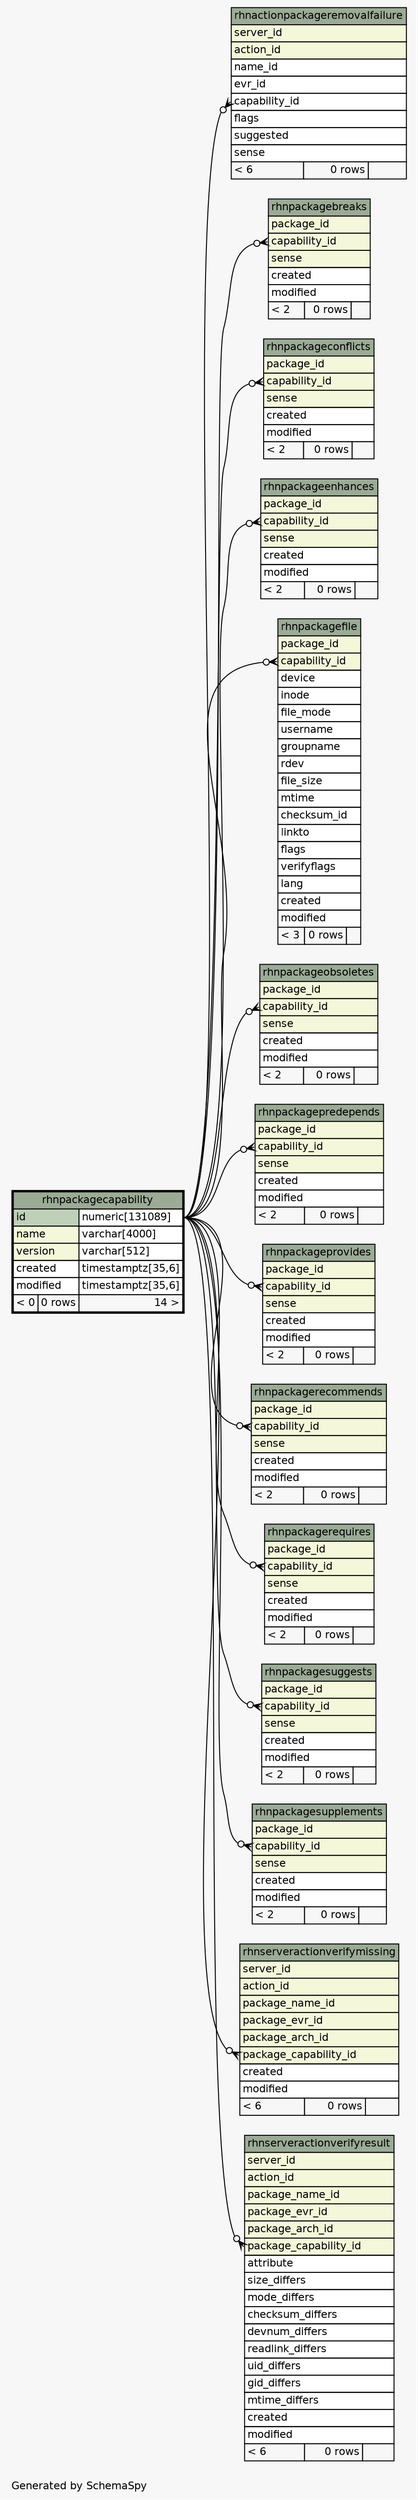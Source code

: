 // dot 2.26.0 on Linux 2.6.32-696.6.3.el6.x86_64
// SchemaSpy rev 590
digraph "oneDegreeRelationshipsDiagram" {
  graph [
    rankdir="RL"
    bgcolor="#f7f7f7"
    label="\nGenerated by SchemaSpy"
    labeljust="l"
    nodesep="0.18"
    ranksep="0.46"
    fontname="Helvetica"
    fontsize="11"
  ];
  node [
    fontname="Helvetica"
    fontsize="11"
    shape="plaintext"
  ];
  edge [
    arrowsize="0.8"
  ];
  "rhnactionpackageremovalfailure":"capability_id":w -> "rhnpackagecapability":"id.type":e [arrowhead=none dir=back arrowtail=crowodot];
  "rhnpackagebreaks":"capability_id":w -> "rhnpackagecapability":"id.type":e [arrowhead=none dir=back arrowtail=crowodot];
  "rhnpackageconflicts":"capability_id":w -> "rhnpackagecapability":"id.type":e [arrowhead=none dir=back arrowtail=crowodot];
  "rhnpackageenhances":"capability_id":w -> "rhnpackagecapability":"id.type":e [arrowhead=none dir=back arrowtail=crowodot];
  "rhnpackagefile":"capability_id":w -> "rhnpackagecapability":"id.type":e [arrowhead=none dir=back arrowtail=crowodot];
  "rhnpackageobsoletes":"capability_id":w -> "rhnpackagecapability":"id.type":e [arrowhead=none dir=back arrowtail=crowodot];
  "rhnpackagepredepends":"capability_id":w -> "rhnpackagecapability":"id.type":e [arrowhead=none dir=back arrowtail=crowodot];
  "rhnpackageprovides":"capability_id":w -> "rhnpackagecapability":"id.type":e [arrowhead=none dir=back arrowtail=crowodot];
  "rhnpackagerecommends":"capability_id":w -> "rhnpackagecapability":"id.type":e [arrowhead=none dir=back arrowtail=crowodot];
  "rhnpackagerequires":"capability_id":w -> "rhnpackagecapability":"id.type":e [arrowhead=none dir=back arrowtail=crowodot];
  "rhnpackagesuggests":"capability_id":w -> "rhnpackagecapability":"id.type":e [arrowhead=none dir=back arrowtail=crowodot];
  "rhnpackagesupplements":"capability_id":w -> "rhnpackagecapability":"id.type":e [arrowhead=none dir=back arrowtail=crowodot];
  "rhnserveractionverifymissing":"package_capability_id":w -> "rhnpackagecapability":"id.type":e [arrowhead=none dir=back arrowtail=crowodot];
  "rhnserveractionverifyresult":"package_capability_id":w -> "rhnpackagecapability":"id.type":e [arrowhead=none dir=back arrowtail=crowodot];
  "rhnactionpackageremovalfailure" [
    label=<
    <TABLE BORDER="0" CELLBORDER="1" CELLSPACING="0" BGCOLOR="#ffffff">
      <TR><TD COLSPAN="3" BGCOLOR="#9bab96" ALIGN="CENTER">rhnactionpackageremovalfailure</TD></TR>
      <TR><TD PORT="server_id" COLSPAN="3" BGCOLOR="#f4f7da" ALIGN="LEFT">server_id</TD></TR>
      <TR><TD PORT="action_id" COLSPAN="3" BGCOLOR="#f4f7da" ALIGN="LEFT">action_id</TD></TR>
      <TR><TD PORT="name_id" COLSPAN="3" ALIGN="LEFT">name_id</TD></TR>
      <TR><TD PORT="evr_id" COLSPAN="3" ALIGN="LEFT">evr_id</TD></TR>
      <TR><TD PORT="capability_id" COLSPAN="3" ALIGN="LEFT">capability_id</TD></TR>
      <TR><TD PORT="flags" COLSPAN="3" ALIGN="LEFT">flags</TD></TR>
      <TR><TD PORT="suggested" COLSPAN="3" ALIGN="LEFT">suggested</TD></TR>
      <TR><TD PORT="sense" COLSPAN="3" ALIGN="LEFT">sense</TD></TR>
      <TR><TD ALIGN="LEFT" BGCOLOR="#f7f7f7">&lt; 6</TD><TD ALIGN="RIGHT" BGCOLOR="#f7f7f7">0 rows</TD><TD ALIGN="RIGHT" BGCOLOR="#f7f7f7">  </TD></TR>
    </TABLE>>
    URL="rhnactionpackageremovalfailure.html"
    tooltip="rhnactionpackageremovalfailure"
  ];
  "rhnpackagebreaks" [
    label=<
    <TABLE BORDER="0" CELLBORDER="1" CELLSPACING="0" BGCOLOR="#ffffff">
      <TR><TD COLSPAN="3" BGCOLOR="#9bab96" ALIGN="CENTER">rhnpackagebreaks</TD></TR>
      <TR><TD PORT="package_id" COLSPAN="3" BGCOLOR="#f4f7da" ALIGN="LEFT">package_id</TD></TR>
      <TR><TD PORT="capability_id" COLSPAN="3" BGCOLOR="#f4f7da" ALIGN="LEFT">capability_id</TD></TR>
      <TR><TD PORT="sense" COLSPAN="3" BGCOLOR="#f4f7da" ALIGN="LEFT">sense</TD></TR>
      <TR><TD PORT="created" COLSPAN="3" ALIGN="LEFT">created</TD></TR>
      <TR><TD PORT="modified" COLSPAN="3" ALIGN="LEFT">modified</TD></TR>
      <TR><TD ALIGN="LEFT" BGCOLOR="#f7f7f7">&lt; 2</TD><TD ALIGN="RIGHT" BGCOLOR="#f7f7f7">0 rows</TD><TD ALIGN="RIGHT" BGCOLOR="#f7f7f7">  </TD></TR>
    </TABLE>>
    URL="rhnpackagebreaks.html"
    tooltip="rhnpackagebreaks"
  ];
  "rhnpackagecapability" [
    label=<
    <TABLE BORDER="2" CELLBORDER="1" CELLSPACING="0" BGCOLOR="#ffffff">
      <TR><TD COLSPAN="3" BGCOLOR="#9bab96" ALIGN="CENTER">rhnpackagecapability</TD></TR>
      <TR><TD PORT="id" COLSPAN="2" BGCOLOR="#bed1b8" ALIGN="LEFT">id</TD><TD PORT="id.type" ALIGN="LEFT">numeric[131089]</TD></TR>
      <TR><TD PORT="name" COLSPAN="2" BGCOLOR="#f4f7da" ALIGN="LEFT">name</TD><TD PORT="name.type" ALIGN="LEFT">varchar[4000]</TD></TR>
      <TR><TD PORT="version" COLSPAN="2" BGCOLOR="#f4f7da" ALIGN="LEFT">version</TD><TD PORT="version.type" ALIGN="LEFT">varchar[512]</TD></TR>
      <TR><TD PORT="created" COLSPAN="2" ALIGN="LEFT">created</TD><TD PORT="created.type" ALIGN="LEFT">timestamptz[35,6]</TD></TR>
      <TR><TD PORT="modified" COLSPAN="2" ALIGN="LEFT">modified</TD><TD PORT="modified.type" ALIGN="LEFT">timestamptz[35,6]</TD></TR>
      <TR><TD ALIGN="LEFT" BGCOLOR="#f7f7f7">&lt; 0</TD><TD ALIGN="RIGHT" BGCOLOR="#f7f7f7">0 rows</TD><TD ALIGN="RIGHT" BGCOLOR="#f7f7f7">14 &gt;</TD></TR>
    </TABLE>>
    URL="rhnpackagecapability.html"
    tooltip="rhnpackagecapability"
  ];
  "rhnpackageconflicts" [
    label=<
    <TABLE BORDER="0" CELLBORDER="1" CELLSPACING="0" BGCOLOR="#ffffff">
      <TR><TD COLSPAN="3" BGCOLOR="#9bab96" ALIGN="CENTER">rhnpackageconflicts</TD></TR>
      <TR><TD PORT="package_id" COLSPAN="3" BGCOLOR="#f4f7da" ALIGN="LEFT">package_id</TD></TR>
      <TR><TD PORT="capability_id" COLSPAN="3" BGCOLOR="#f4f7da" ALIGN="LEFT">capability_id</TD></TR>
      <TR><TD PORT="sense" COLSPAN="3" BGCOLOR="#f4f7da" ALIGN="LEFT">sense</TD></TR>
      <TR><TD PORT="created" COLSPAN="3" ALIGN="LEFT">created</TD></TR>
      <TR><TD PORT="modified" COLSPAN="3" ALIGN="LEFT">modified</TD></TR>
      <TR><TD ALIGN="LEFT" BGCOLOR="#f7f7f7">&lt; 2</TD><TD ALIGN="RIGHT" BGCOLOR="#f7f7f7">0 rows</TD><TD ALIGN="RIGHT" BGCOLOR="#f7f7f7">  </TD></TR>
    </TABLE>>
    URL="rhnpackageconflicts.html"
    tooltip="rhnpackageconflicts"
  ];
  "rhnpackageenhances" [
    label=<
    <TABLE BORDER="0" CELLBORDER="1" CELLSPACING="0" BGCOLOR="#ffffff">
      <TR><TD COLSPAN="3" BGCOLOR="#9bab96" ALIGN="CENTER">rhnpackageenhances</TD></TR>
      <TR><TD PORT="package_id" COLSPAN="3" BGCOLOR="#f4f7da" ALIGN="LEFT">package_id</TD></TR>
      <TR><TD PORT="capability_id" COLSPAN="3" BGCOLOR="#f4f7da" ALIGN="LEFT">capability_id</TD></TR>
      <TR><TD PORT="sense" COLSPAN="3" BGCOLOR="#f4f7da" ALIGN="LEFT">sense</TD></TR>
      <TR><TD PORT="created" COLSPAN="3" ALIGN="LEFT">created</TD></TR>
      <TR><TD PORT="modified" COLSPAN="3" ALIGN="LEFT">modified</TD></TR>
      <TR><TD ALIGN="LEFT" BGCOLOR="#f7f7f7">&lt; 2</TD><TD ALIGN="RIGHT" BGCOLOR="#f7f7f7">0 rows</TD><TD ALIGN="RIGHT" BGCOLOR="#f7f7f7">  </TD></TR>
    </TABLE>>
    URL="rhnpackageenhances.html"
    tooltip="rhnpackageenhances"
  ];
  "rhnpackagefile" [
    label=<
    <TABLE BORDER="0" CELLBORDER="1" CELLSPACING="0" BGCOLOR="#ffffff">
      <TR><TD COLSPAN="3" BGCOLOR="#9bab96" ALIGN="CENTER">rhnpackagefile</TD></TR>
      <TR><TD PORT="package_id" COLSPAN="3" BGCOLOR="#f4f7da" ALIGN="LEFT">package_id</TD></TR>
      <TR><TD PORT="capability_id" COLSPAN="3" BGCOLOR="#f4f7da" ALIGN="LEFT">capability_id</TD></TR>
      <TR><TD PORT="device" COLSPAN="3" ALIGN="LEFT">device</TD></TR>
      <TR><TD PORT="inode" COLSPAN="3" ALIGN="LEFT">inode</TD></TR>
      <TR><TD PORT="file_mode" COLSPAN="3" ALIGN="LEFT">file_mode</TD></TR>
      <TR><TD PORT="username" COLSPAN="3" ALIGN="LEFT">username</TD></TR>
      <TR><TD PORT="groupname" COLSPAN="3" ALIGN="LEFT">groupname</TD></TR>
      <TR><TD PORT="rdev" COLSPAN="3" ALIGN="LEFT">rdev</TD></TR>
      <TR><TD PORT="file_size" COLSPAN="3" ALIGN="LEFT">file_size</TD></TR>
      <TR><TD PORT="mtime" COLSPAN="3" ALIGN="LEFT">mtime</TD></TR>
      <TR><TD PORT="checksum_id" COLSPAN="3" ALIGN="LEFT">checksum_id</TD></TR>
      <TR><TD PORT="linkto" COLSPAN="3" ALIGN="LEFT">linkto</TD></TR>
      <TR><TD PORT="flags" COLSPAN="3" ALIGN="LEFT">flags</TD></TR>
      <TR><TD PORT="verifyflags" COLSPAN="3" ALIGN="LEFT">verifyflags</TD></TR>
      <TR><TD PORT="lang" COLSPAN="3" ALIGN="LEFT">lang</TD></TR>
      <TR><TD PORT="created" COLSPAN="3" ALIGN="LEFT">created</TD></TR>
      <TR><TD PORT="modified" COLSPAN="3" ALIGN="LEFT">modified</TD></TR>
      <TR><TD ALIGN="LEFT" BGCOLOR="#f7f7f7">&lt; 3</TD><TD ALIGN="RIGHT" BGCOLOR="#f7f7f7">0 rows</TD><TD ALIGN="RIGHT" BGCOLOR="#f7f7f7">  </TD></TR>
    </TABLE>>
    URL="rhnpackagefile.html"
    tooltip="rhnpackagefile"
  ];
  "rhnpackageobsoletes" [
    label=<
    <TABLE BORDER="0" CELLBORDER="1" CELLSPACING="0" BGCOLOR="#ffffff">
      <TR><TD COLSPAN="3" BGCOLOR="#9bab96" ALIGN="CENTER">rhnpackageobsoletes</TD></TR>
      <TR><TD PORT="package_id" COLSPAN="3" BGCOLOR="#f4f7da" ALIGN="LEFT">package_id</TD></TR>
      <TR><TD PORT="capability_id" COLSPAN="3" BGCOLOR="#f4f7da" ALIGN="LEFT">capability_id</TD></TR>
      <TR><TD PORT="sense" COLSPAN="3" BGCOLOR="#f4f7da" ALIGN="LEFT">sense</TD></TR>
      <TR><TD PORT="created" COLSPAN="3" ALIGN="LEFT">created</TD></TR>
      <TR><TD PORT="modified" COLSPAN="3" ALIGN="LEFT">modified</TD></TR>
      <TR><TD ALIGN="LEFT" BGCOLOR="#f7f7f7">&lt; 2</TD><TD ALIGN="RIGHT" BGCOLOR="#f7f7f7">0 rows</TD><TD ALIGN="RIGHT" BGCOLOR="#f7f7f7">  </TD></TR>
    </TABLE>>
    URL="rhnpackageobsoletes.html"
    tooltip="rhnpackageobsoletes"
  ];
  "rhnpackagepredepends" [
    label=<
    <TABLE BORDER="0" CELLBORDER="1" CELLSPACING="0" BGCOLOR="#ffffff">
      <TR><TD COLSPAN="3" BGCOLOR="#9bab96" ALIGN="CENTER">rhnpackagepredepends</TD></TR>
      <TR><TD PORT="package_id" COLSPAN="3" BGCOLOR="#f4f7da" ALIGN="LEFT">package_id</TD></TR>
      <TR><TD PORT="capability_id" COLSPAN="3" BGCOLOR="#f4f7da" ALIGN="LEFT">capability_id</TD></TR>
      <TR><TD PORT="sense" COLSPAN="3" BGCOLOR="#f4f7da" ALIGN="LEFT">sense</TD></TR>
      <TR><TD PORT="created" COLSPAN="3" ALIGN="LEFT">created</TD></TR>
      <TR><TD PORT="modified" COLSPAN="3" ALIGN="LEFT">modified</TD></TR>
      <TR><TD ALIGN="LEFT" BGCOLOR="#f7f7f7">&lt; 2</TD><TD ALIGN="RIGHT" BGCOLOR="#f7f7f7">0 rows</TD><TD ALIGN="RIGHT" BGCOLOR="#f7f7f7">  </TD></TR>
    </TABLE>>
    URL="rhnpackagepredepends.html"
    tooltip="rhnpackagepredepends"
  ];
  "rhnpackageprovides" [
    label=<
    <TABLE BORDER="0" CELLBORDER="1" CELLSPACING="0" BGCOLOR="#ffffff">
      <TR><TD COLSPAN="3" BGCOLOR="#9bab96" ALIGN="CENTER">rhnpackageprovides</TD></TR>
      <TR><TD PORT="package_id" COLSPAN="3" BGCOLOR="#f4f7da" ALIGN="LEFT">package_id</TD></TR>
      <TR><TD PORT="capability_id" COLSPAN="3" BGCOLOR="#f4f7da" ALIGN="LEFT">capability_id</TD></TR>
      <TR><TD PORT="sense" COLSPAN="3" BGCOLOR="#f4f7da" ALIGN="LEFT">sense</TD></TR>
      <TR><TD PORT="created" COLSPAN="3" ALIGN="LEFT">created</TD></TR>
      <TR><TD PORT="modified" COLSPAN="3" ALIGN="LEFT">modified</TD></TR>
      <TR><TD ALIGN="LEFT" BGCOLOR="#f7f7f7">&lt; 2</TD><TD ALIGN="RIGHT" BGCOLOR="#f7f7f7">0 rows</TD><TD ALIGN="RIGHT" BGCOLOR="#f7f7f7">  </TD></TR>
    </TABLE>>
    URL="rhnpackageprovides.html"
    tooltip="rhnpackageprovides"
  ];
  "rhnpackagerecommends" [
    label=<
    <TABLE BORDER="0" CELLBORDER="1" CELLSPACING="0" BGCOLOR="#ffffff">
      <TR><TD COLSPAN="3" BGCOLOR="#9bab96" ALIGN="CENTER">rhnpackagerecommends</TD></TR>
      <TR><TD PORT="package_id" COLSPAN="3" BGCOLOR="#f4f7da" ALIGN="LEFT">package_id</TD></TR>
      <TR><TD PORT="capability_id" COLSPAN="3" BGCOLOR="#f4f7da" ALIGN="LEFT">capability_id</TD></TR>
      <TR><TD PORT="sense" COLSPAN="3" BGCOLOR="#f4f7da" ALIGN="LEFT">sense</TD></TR>
      <TR><TD PORT="created" COLSPAN="3" ALIGN="LEFT">created</TD></TR>
      <TR><TD PORT="modified" COLSPAN="3" ALIGN="LEFT">modified</TD></TR>
      <TR><TD ALIGN="LEFT" BGCOLOR="#f7f7f7">&lt; 2</TD><TD ALIGN="RIGHT" BGCOLOR="#f7f7f7">0 rows</TD><TD ALIGN="RIGHT" BGCOLOR="#f7f7f7">  </TD></TR>
    </TABLE>>
    URL="rhnpackagerecommends.html"
    tooltip="rhnpackagerecommends"
  ];
  "rhnpackagerequires" [
    label=<
    <TABLE BORDER="0" CELLBORDER="1" CELLSPACING="0" BGCOLOR="#ffffff">
      <TR><TD COLSPAN="3" BGCOLOR="#9bab96" ALIGN="CENTER">rhnpackagerequires</TD></TR>
      <TR><TD PORT="package_id" COLSPAN="3" BGCOLOR="#f4f7da" ALIGN="LEFT">package_id</TD></TR>
      <TR><TD PORT="capability_id" COLSPAN="3" BGCOLOR="#f4f7da" ALIGN="LEFT">capability_id</TD></TR>
      <TR><TD PORT="sense" COLSPAN="3" BGCOLOR="#f4f7da" ALIGN="LEFT">sense</TD></TR>
      <TR><TD PORT="created" COLSPAN="3" ALIGN="LEFT">created</TD></TR>
      <TR><TD PORT="modified" COLSPAN="3" ALIGN="LEFT">modified</TD></TR>
      <TR><TD ALIGN="LEFT" BGCOLOR="#f7f7f7">&lt; 2</TD><TD ALIGN="RIGHT" BGCOLOR="#f7f7f7">0 rows</TD><TD ALIGN="RIGHT" BGCOLOR="#f7f7f7">  </TD></TR>
    </TABLE>>
    URL="rhnpackagerequires.html"
    tooltip="rhnpackagerequires"
  ];
  "rhnpackagesuggests" [
    label=<
    <TABLE BORDER="0" CELLBORDER="1" CELLSPACING="0" BGCOLOR="#ffffff">
      <TR><TD COLSPAN="3" BGCOLOR="#9bab96" ALIGN="CENTER">rhnpackagesuggests</TD></TR>
      <TR><TD PORT="package_id" COLSPAN="3" BGCOLOR="#f4f7da" ALIGN="LEFT">package_id</TD></TR>
      <TR><TD PORT="capability_id" COLSPAN="3" BGCOLOR="#f4f7da" ALIGN="LEFT">capability_id</TD></TR>
      <TR><TD PORT="sense" COLSPAN="3" BGCOLOR="#f4f7da" ALIGN="LEFT">sense</TD></TR>
      <TR><TD PORT="created" COLSPAN="3" ALIGN="LEFT">created</TD></TR>
      <TR><TD PORT="modified" COLSPAN="3" ALIGN="LEFT">modified</TD></TR>
      <TR><TD ALIGN="LEFT" BGCOLOR="#f7f7f7">&lt; 2</TD><TD ALIGN="RIGHT" BGCOLOR="#f7f7f7">0 rows</TD><TD ALIGN="RIGHT" BGCOLOR="#f7f7f7">  </TD></TR>
    </TABLE>>
    URL="rhnpackagesuggests.html"
    tooltip="rhnpackagesuggests"
  ];
  "rhnpackagesupplements" [
    label=<
    <TABLE BORDER="0" CELLBORDER="1" CELLSPACING="0" BGCOLOR="#ffffff">
      <TR><TD COLSPAN="3" BGCOLOR="#9bab96" ALIGN="CENTER">rhnpackagesupplements</TD></TR>
      <TR><TD PORT="package_id" COLSPAN="3" BGCOLOR="#f4f7da" ALIGN="LEFT">package_id</TD></TR>
      <TR><TD PORT="capability_id" COLSPAN="3" BGCOLOR="#f4f7da" ALIGN="LEFT">capability_id</TD></TR>
      <TR><TD PORT="sense" COLSPAN="3" BGCOLOR="#f4f7da" ALIGN="LEFT">sense</TD></TR>
      <TR><TD PORT="created" COLSPAN="3" ALIGN="LEFT">created</TD></TR>
      <TR><TD PORT="modified" COLSPAN="3" ALIGN="LEFT">modified</TD></TR>
      <TR><TD ALIGN="LEFT" BGCOLOR="#f7f7f7">&lt; 2</TD><TD ALIGN="RIGHT" BGCOLOR="#f7f7f7">0 rows</TD><TD ALIGN="RIGHT" BGCOLOR="#f7f7f7">  </TD></TR>
    </TABLE>>
    URL="rhnpackagesupplements.html"
    tooltip="rhnpackagesupplements"
  ];
  "rhnserveractionverifymissing" [
    label=<
    <TABLE BORDER="0" CELLBORDER="1" CELLSPACING="0" BGCOLOR="#ffffff">
      <TR><TD COLSPAN="3" BGCOLOR="#9bab96" ALIGN="CENTER">rhnserveractionverifymissing</TD></TR>
      <TR><TD PORT="server_id" COLSPAN="3" BGCOLOR="#f4f7da" ALIGN="LEFT">server_id</TD></TR>
      <TR><TD PORT="action_id" COLSPAN="3" BGCOLOR="#f4f7da" ALIGN="LEFT">action_id</TD></TR>
      <TR><TD PORT="package_name_id" COLSPAN="3" BGCOLOR="#f4f7da" ALIGN="LEFT">package_name_id</TD></TR>
      <TR><TD PORT="package_evr_id" COLSPAN="3" BGCOLOR="#f4f7da" ALIGN="LEFT">package_evr_id</TD></TR>
      <TR><TD PORT="package_arch_id" COLSPAN="3" BGCOLOR="#f4f7da" ALIGN="LEFT">package_arch_id</TD></TR>
      <TR><TD PORT="package_capability_id" COLSPAN="3" BGCOLOR="#f4f7da" ALIGN="LEFT">package_capability_id</TD></TR>
      <TR><TD PORT="created" COLSPAN="3" ALIGN="LEFT">created</TD></TR>
      <TR><TD PORT="modified" COLSPAN="3" ALIGN="LEFT">modified</TD></TR>
      <TR><TD ALIGN="LEFT" BGCOLOR="#f7f7f7">&lt; 6</TD><TD ALIGN="RIGHT" BGCOLOR="#f7f7f7">0 rows</TD><TD ALIGN="RIGHT" BGCOLOR="#f7f7f7">  </TD></TR>
    </TABLE>>
    URL="rhnserveractionverifymissing.html"
    tooltip="rhnserveractionverifymissing"
  ];
  "rhnserveractionverifyresult" [
    label=<
    <TABLE BORDER="0" CELLBORDER="1" CELLSPACING="0" BGCOLOR="#ffffff">
      <TR><TD COLSPAN="3" BGCOLOR="#9bab96" ALIGN="CENTER">rhnserveractionverifyresult</TD></TR>
      <TR><TD PORT="server_id" COLSPAN="3" BGCOLOR="#f4f7da" ALIGN="LEFT">server_id</TD></TR>
      <TR><TD PORT="action_id" COLSPAN="3" BGCOLOR="#f4f7da" ALIGN="LEFT">action_id</TD></TR>
      <TR><TD PORT="package_name_id" COLSPAN="3" BGCOLOR="#f4f7da" ALIGN="LEFT">package_name_id</TD></TR>
      <TR><TD PORT="package_evr_id" COLSPAN="3" BGCOLOR="#f4f7da" ALIGN="LEFT">package_evr_id</TD></TR>
      <TR><TD PORT="package_arch_id" COLSPAN="3" BGCOLOR="#f4f7da" ALIGN="LEFT">package_arch_id</TD></TR>
      <TR><TD PORT="package_capability_id" COLSPAN="3" BGCOLOR="#f4f7da" ALIGN="LEFT">package_capability_id</TD></TR>
      <TR><TD PORT="attribute" COLSPAN="3" ALIGN="LEFT">attribute</TD></TR>
      <TR><TD PORT="size_differs" COLSPAN="3" ALIGN="LEFT">size_differs</TD></TR>
      <TR><TD PORT="mode_differs" COLSPAN="3" ALIGN="LEFT">mode_differs</TD></TR>
      <TR><TD PORT="checksum_differs" COLSPAN="3" ALIGN="LEFT">checksum_differs</TD></TR>
      <TR><TD PORT="devnum_differs" COLSPAN="3" ALIGN="LEFT">devnum_differs</TD></TR>
      <TR><TD PORT="readlink_differs" COLSPAN="3" ALIGN="LEFT">readlink_differs</TD></TR>
      <TR><TD PORT="uid_differs" COLSPAN="3" ALIGN="LEFT">uid_differs</TD></TR>
      <TR><TD PORT="gid_differs" COLSPAN="3" ALIGN="LEFT">gid_differs</TD></TR>
      <TR><TD PORT="mtime_differs" COLSPAN="3" ALIGN="LEFT">mtime_differs</TD></TR>
      <TR><TD PORT="created" COLSPAN="3" ALIGN="LEFT">created</TD></TR>
      <TR><TD PORT="modified" COLSPAN="3" ALIGN="LEFT">modified</TD></TR>
      <TR><TD ALIGN="LEFT" BGCOLOR="#f7f7f7">&lt; 6</TD><TD ALIGN="RIGHT" BGCOLOR="#f7f7f7">0 rows</TD><TD ALIGN="RIGHT" BGCOLOR="#f7f7f7">  </TD></TR>
    </TABLE>>
    URL="rhnserveractionverifyresult.html"
    tooltip="rhnserveractionverifyresult"
  ];
}
